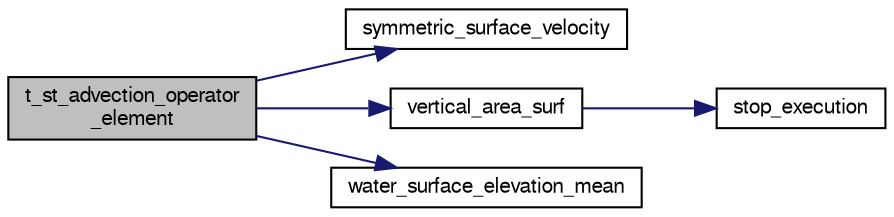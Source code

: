 digraph "t_st_advection_operator_element"
{
  bgcolor="transparent";
  edge [fontname="FreeSans",fontsize="10",labelfontname="FreeSans",labelfontsize="10"];
  node [fontname="FreeSans",fontsize="10",shape=record];
  rankdir="LR";
  Node1 [label="t_st_advection_operator\l_element",height=0.2,width=0.4,color="black", fillcolor="grey75", style="filled" fontcolor="black"];
  Node1 -> Node2 [color="midnightblue",fontsize="10",style="solid",fontname="FreeSans"];
  Node2 [label="symmetric_surface_velocity",height=0.2,width=0.4,color="black",URL="$b__v__advection_8c.html#a90b462038ce0e2e224027de0a94b58d0"];
  Node1 -> Node3 [color="midnightblue",fontsize="10",style="solid",fontname="FreeSans"];
  Node3 [label="vertical_area_surf",height=0.2,width=0.4,color="black",URL="$b__volumes_8c.html#a03db2e763463748d2af87419e099363c"];
  Node3 -> Node4 [color="midnightblue",fontsize="10",style="solid",fontname="FreeSans"];
  Node4 [label="stop_execution",height=0.2,width=0.4,color="black",URL="$t__utilities_8h.html#aad115bd95a94025215aa780dfcf894aa"];
  Node1 -> Node5 [color="midnightblue",fontsize="10",style="solid",fontname="FreeSans"];
  Node5 [label="water_surface_elevation_mean",height=0.2,width=0.4,color="black",URL="$b__solver_8c.html#a91803fd42436b7e4151bbd2e57be7d41"];
}
